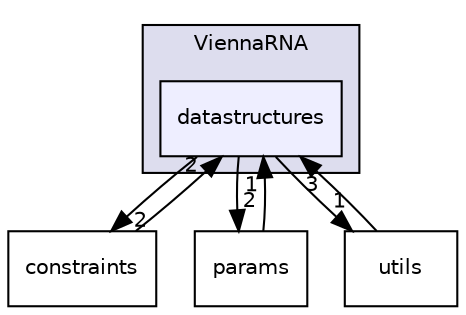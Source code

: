 digraph "ViennaRNA/datastructures" {
  bgcolor=transparent;
  compound=true
  node [ fontsize="10", fontname="Helvetica"];
  edge [ labelfontsize="10", labelfontname="Helvetica"];
  subgraph clusterdir_b65dce601f6c2aa1a9f53e1dbd97d018 {
    graph [ bgcolor="#ddddee", pencolor="black", label="ViennaRNA" fontname="Helvetica", fontsize="10", URL="dir_b65dce601f6c2aa1a9f53e1dbd97d018.html"]
  dir_99e275c152145741e4b8bbe1e7e65f5d [shape=box, label="datastructures", style="filled", fillcolor="#eeeeff", pencolor="black", URL="dir_99e275c152145741e4b8bbe1e7e65f5d.html"];
  }
  dir_fca7cdd19784fbd943eb50b086bcba79 [shape=box label="constraints" URL="dir_fca7cdd19784fbd943eb50b086bcba79.html"];
  dir_788695b667a2248eec3656daa7404354 [shape=box label="params" URL="dir_788695b667a2248eec3656daa7404354.html"];
  dir_1ed026dd4a6b3990a24ff2e0510f1e28 [shape=box label="utils" URL="dir_1ed026dd4a6b3990a24ff2e0510f1e28.html"];
  dir_fca7cdd19784fbd943eb50b086bcba79->dir_99e275c152145741e4b8bbe1e7e65f5d [headlabel="2", labeldistance=1.5 headhref="dir_000002_000001.html"];
  dir_788695b667a2248eec3656daa7404354->dir_99e275c152145741e4b8bbe1e7e65f5d [headlabel="1", labeldistance=1.5 headhref="dir_000007_000001.html"];
  dir_99e275c152145741e4b8bbe1e7e65f5d->dir_fca7cdd19784fbd943eb50b086bcba79 [headlabel="2", labeldistance=1.5 headhref="dir_000001_000002.html"];
  dir_99e275c152145741e4b8bbe1e7e65f5d->dir_788695b667a2248eec3656daa7404354 [headlabel="2", labeldistance=1.5 headhref="dir_000001_000007.html"];
  dir_99e275c152145741e4b8bbe1e7e65f5d->dir_1ed026dd4a6b3990a24ff2e0510f1e28 [headlabel="1", labeldistance=1.5 headhref="dir_000001_000008.html"];
  dir_1ed026dd4a6b3990a24ff2e0510f1e28->dir_99e275c152145741e4b8bbe1e7e65f5d [headlabel="3", labeldistance=1.5 headhref="dir_000008_000001.html"];
}

